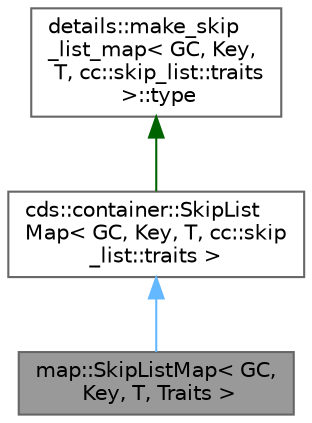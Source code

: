 digraph "map::SkipListMap&lt; GC, Key, T, Traits &gt;"
{
 // LATEX_PDF_SIZE
  bgcolor="transparent";
  edge [fontname=Helvetica,fontsize=10,labelfontname=Helvetica,labelfontsize=10];
  node [fontname=Helvetica,fontsize=10,shape=box,height=0.2,width=0.4];
  Node1 [id="Node000001",label="map::SkipListMap\< GC,\l Key, T, Traits \>",height=0.2,width=0.4,color="gray40", fillcolor="grey60", style="filled", fontcolor="black",tooltip=" "];
  Node2 -> Node1 [id="edge1_Node000001_Node000002",dir="back",color="steelblue1",style="solid",tooltip=" "];
  Node2 [id="Node000002",label="cds::container::SkipList\lMap\< GC, Key, T, cc::skip\l_list::traits \>",height=0.2,width=0.4,color="gray40", fillcolor="white", style="filled",URL="$classcds_1_1container_1_1_skip_list_map.html",tooltip=" "];
  Node3 -> Node2 [id="edge2_Node000002_Node000003",dir="back",color="darkgreen",style="solid",tooltip=" "];
  Node3 [id="Node000003",label="details::make_skip\l_list_map\< GC, Key,\l T, cc::skip_list::traits\l \>::type",height=0.2,width=0.4,color="gray40", fillcolor="white", style="filled",tooltip=" "];
}
